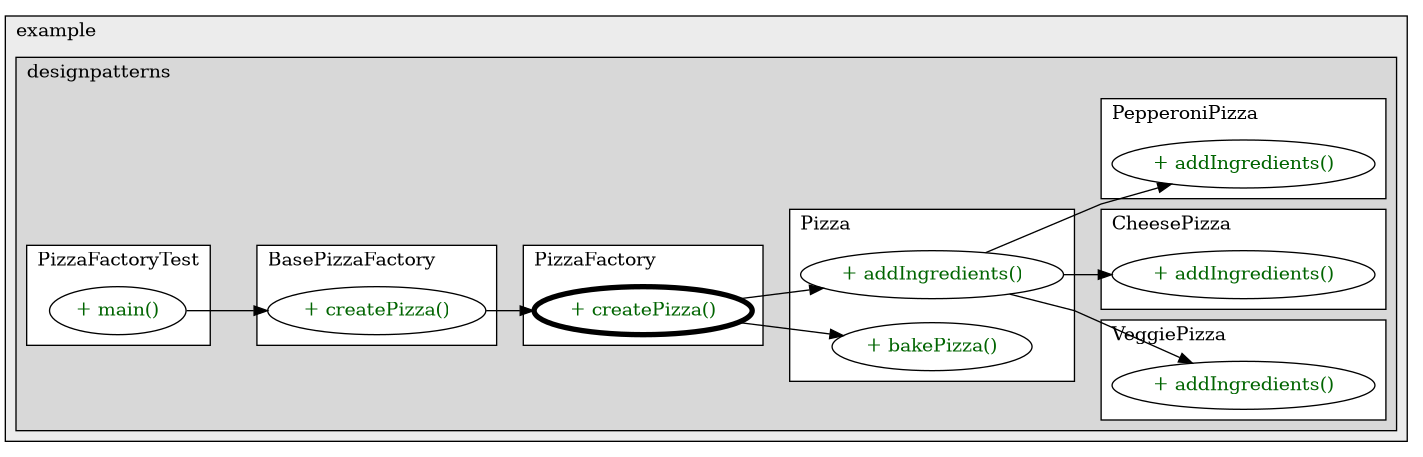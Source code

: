 @startuml

/' diagram meta data start
config=CallConfiguration;
{
  "rootMethod": "org.example.designpatterns.creational.factorymethod.pizza.PizzaFactory#createPizza(String)",
  "projectClassification": {
    "searchMode": "OpenProject", // OpenProject, AllProjects
    "includedProjects": "",
    "pathEndKeywords": "*.impl",
    "isClientPath": "",
    "isClientName": "",
    "isTestPath": "",
    "isTestName": "",
    "isMappingPath": "",
    "isMappingName": "",
    "isDataAccessPath": "",
    "isDataAccessName": "",
    "isDataStructurePath": "",
    "isDataStructureName": "",
    "isInterfaceStructuresPath": "",
    "isInterfaceStructuresName": "",
    "isEntryPointPath": "",
    "isEntryPointName": "",
    "treatFinalFieldsAsMandatory": false
  },
  "graphRestriction": {
    "classPackageExcludeFilter": "",
    "classPackageIncludeFilter": "",
    "classNameExcludeFilter": "",
    "classNameIncludeFilter": "",
    "methodNameExcludeFilter": "",
    "methodNameIncludeFilter": "",
    "removeByInheritance": "", // inheritance/annotation based filtering is done in a second step
    "removeByAnnotation": "",
    "removeByClassPackage": "", // cleanup the graph after inheritance/annotation based filtering is done
    "removeByClassName": "",
    "cutMappings": false,
    "cutEnum": true,
    "cutTests": true,
    "cutClient": true,
    "cutDataAccess": true,
    "cutInterfaceStructures": true,
    "cutDataStructures": true,
    "cutGetterAndSetter": true,
    "cutConstructors": true
  },
  "graphTraversal": {
    "forwardDepth": 3,
    "backwardDepth": 3,
    "classPackageExcludeFilter": "",
    "classPackageIncludeFilter": "",
    "classNameExcludeFilter": "",
    "classNameIncludeFilter": "",
    "methodNameExcludeFilter": "",
    "methodNameIncludeFilter": "",
    "hideMappings": false,
    "hideDataStructures": false,
    "hidePrivateMethods": true,
    "hideInterfaceCalls": true, // indirection: implementation -> interface (is hidden) -> implementation
    "onlyShowApplicationEntryPoints": false, // root node is included
    "useMethodCallsForStructureDiagram": "ForwardOnly" // ForwardOnly, BothDirections, No
  },
  "details": {
    "aggregation": "GroupByClass", // ByClass, GroupByClass, None
    "showMethodParametersTypes": false,
    "showMethodParametersNames": false,
    "showMethodReturnType": false,
    "showPackageLevels": 2,
    "showCallOrder": false,
    "edgeMode": "MethodsOnly", // TypesOnly, MethodsOnly, TypesAndMethods, MethodsAndDirectTypeUsage
    "showDetailedClassStructure": false
  },
  "rootClass": "org.example.designpatterns.creational.factorymethod.pizza.PizzaFactory",
  "extensionCallbackMethod": "" // qualified.class.name#methodName - signature: public static String method(String)
}
diagram meta data end '/



digraph g {
    rankdir="LR"
    splines=polyline
    

'nodes 
subgraph cluster_1322970774 { 
   	label=example
	labeljust=l
	fillcolor="#ececec"
	style=filled
   
   subgraph cluster_1611567195 { 
   	label=designpatterns
	labeljust=l
	fillcolor="#d8d8d8"
	style=filled
   
   subgraph cluster_1461347441 { 
   	label=VeggiePizza
	labeljust=l
	fillcolor=white
	style=filled
   
   VeggiePizza737440128XXXaddIngredients0[
	label="+ addIngredients()"
	style=filled
	fillcolor=white
	tooltip="VeggiePizza

null"
	fontcolor=darkgreen
];
} 

subgraph cluster_1854160029 { 
   	label=CheesePizza
	labeljust=l
	fillcolor=white
	style=filled
   
   CheesePizza737440128XXXaddIngredients0[
	label="+ addIngredients()"
	style=filled
	fillcolor=white
	tooltip="CheesePizza

null"
	fontcolor=darkgreen
];
} 

subgraph cluster_256435426 { 
   	label=PizzaFactoryTest
	labeljust=l
	fillcolor=white
	style=filled
   
   PizzaFactoryTest737440128XXXmain1859653459[
	label="+ main()"
	style=filled
	fillcolor=white
	tooltip="PizzaFactoryTest

null"
	fontcolor=darkgreen
];
} 

subgraph cluster_441559391 { 
   	label=BasePizzaFactory
	labeljust=l
	fillcolor=white
	style=filled
   
   BasePizzaFactory737440128XXXcreatePizza1808118735[
	label="+ createPizza()"
	style=filled
	fillcolor=white
	tooltip="BasePizzaFactory

null"
	fontcolor=darkgreen
];
} 

subgraph cluster_563255726 { 
   	label=PepperoniPizza
	labeljust=l
	fillcolor=white
	style=filled
   
   PepperoniPizza737440128XXXaddIngredients0[
	label="+ addIngredients()"
	style=filled
	fillcolor=white
	tooltip="PepperoniPizza

null"
	fontcolor=darkgreen
];
} 

subgraph cluster_622950534 { 
   	label=Pizza
	labeljust=l
	fillcolor=white
	style=filled
   
   Pizza737440128XXXaddIngredients0[
	label="+ addIngredients()"
	style=filled
	fillcolor=white
	tooltip="Pizza

null"
	fontcolor=darkgreen
];

Pizza737440128XXXbakePizza0[
	label="+ bakePizza()"
	style=filled
	fillcolor=white
	tooltip="Pizza

null"
	fontcolor=darkgreen
];
} 

subgraph cluster_830391344 { 
   	label=PizzaFactory
	labeljust=l
	fillcolor=white
	style=filled
   
   PizzaFactory737440128XXXcreatePizza1808118735[
	label="+ createPizza()"
	style=filled
	fillcolor=white
	tooltip="PizzaFactory

null"
	penwidth=4
	fontcolor=darkgreen
];
} 
} 
} 

'edges    
BasePizzaFactory737440128XXXcreatePizza1808118735 -> PizzaFactory737440128XXXcreatePizza1808118735;
Pizza737440128XXXaddIngredients0 -> CheesePizza737440128XXXaddIngredients0;
Pizza737440128XXXaddIngredients0 -> PepperoniPizza737440128XXXaddIngredients0;
Pizza737440128XXXaddIngredients0 -> VeggiePizza737440128XXXaddIngredients0;
PizzaFactory737440128XXXcreatePizza1808118735 -> Pizza737440128XXXaddIngredients0;
PizzaFactory737440128XXXcreatePizza1808118735 -> Pizza737440128XXXbakePizza0;
PizzaFactoryTest737440128XXXmain1859653459 -> BasePizzaFactory737440128XXXcreatePizza1808118735;
    
}
@enduml
